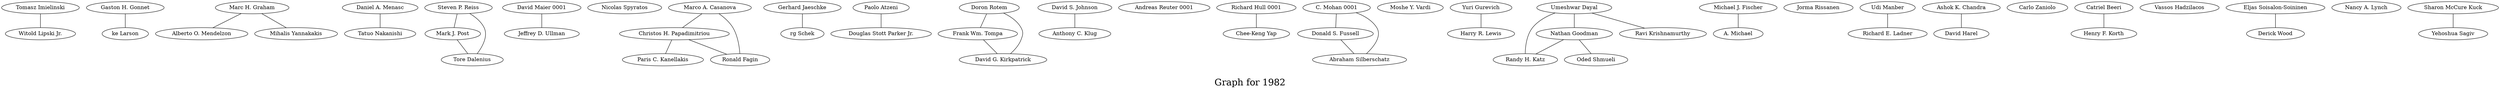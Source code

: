 /*****
Graph for 1982
*****/

graph G {
  graph [splines=true overlap=false]
  node  [shape=ellipse, width=0.3, height=0.3]
  0 [label="Tomasz Imielinski"];
  1 [label="Witold Lipski Jr."];
  2 [label="Gaston H. Gonnet"];
  3 [label="ke Larson"];
  4 [label="Marc H. Graham"];
  5 [label="Alberto O. Mendelzon"];
  6 [label="Daniel A. Menasc"];
  7 [label="Tatuo Nakanishi"];
  8 [label="Steven P. Reiss"];
  9 [label="Mark J. Post"];
  10 [label="Tore Dalenius"];
  11 [label="David Maier 0001"];
  12 [label="Jeffrey D. Ullman"];
  13 [label="Nicolas Spyratos"];
  14 [label="Marco A. Casanova"];
  15 [label="Gerhard Jaeschke"];
  16 [label="rg Schek"];
  17 [label="Paolo Atzeni"];
  18 [label="Douglas Stott Parker Jr."];
  19 [label="Doron Rotem"];
  20 [label="Frank Wm. Tompa"];
  21 [label="David G. Kirkpatrick"];
  22 [label="Mihalis Yannakakis"];
  23 [label="David S. Johnson"];
  24 [label="Anthony C. Klug"];
  25 [label="Andreas Reuter 0001"];
  26 [label="Christos H. Papadimitriou"];
  27 [label="Paris C. Kanellakis"];
  28 [label="Richard Hull 0001"];
  29 [label="Chee-Keng Yap"];
  30 [label="C. Mohan 0001"];
  31 [label="Donald S. Fussell"];
  32 [label="Abraham Silberschatz"];
  33 [label="Ronald Fagin"];
  34 [label="Moshe Y. Vardi"];
  35 [label="Yuri Gurevich"];
  36 [label="Harry R. Lewis"];
  37 [label="Umeshwar Dayal"];
  38 [label="Nathan Goodman"];
  39 [label="Randy H. Katz"];
  40 [label="Michael J. Fischer"];
  41 [label="A. Michael"];
  42 [label="Jorma Rissanen"];
  43 [label="Oded Shmueli"];
  44 [label="Udi Manber"];
  45 [label="Richard E. Ladner"];
  46 [label="Ashok K. Chandra"];
  47 [label="David Harel"];
  48 [label="Carlo Zaniolo"];
  49 [label="Catriel Beeri"];
  50 [label="Henry F. Korth"];
  51 [label="Ravi Krishnamurthy"];
  52 [label="Vassos Hadzilacos"];
  53 [label="Eljas Soisalon-Soininen"];
  54 [label="Derick Wood"];
  55 [label="Nancy A. Lynch"];
  56 [label="Sharon McCure Kuck"];
  57 [label="Yehoshua Sagiv"];
  0 -- 1;
  2 -- 3;
  4 -- 5;
  4 -- 22;
  6 -- 7;
  8 -- 9;
  8 -- 10;
  9 -- 10;
  11 -- 12;
  14 -- 26;
  14 -- 33;
  15 -- 16;
  17 -- 18;
  19 -- 20;
  19 -- 21;
  20 -- 21;
  23 -- 24;
  26 -- 27;
  26 -- 33;
  28 -- 29;
  30 -- 31;
  30 -- 32;
  31 -- 32;
  35 -- 36;
  37 -- 38;
  37 -- 39;
  37 -- 51;
  38 -- 39;
  38 -- 43;
  40 -- 41;
  44 -- 45;
  46 -- 47;
  49 -- 50;
  53 -- 54;
  56 -- 57;
  label = "\nGraph for 1982\n";  fontsize=24;
}
